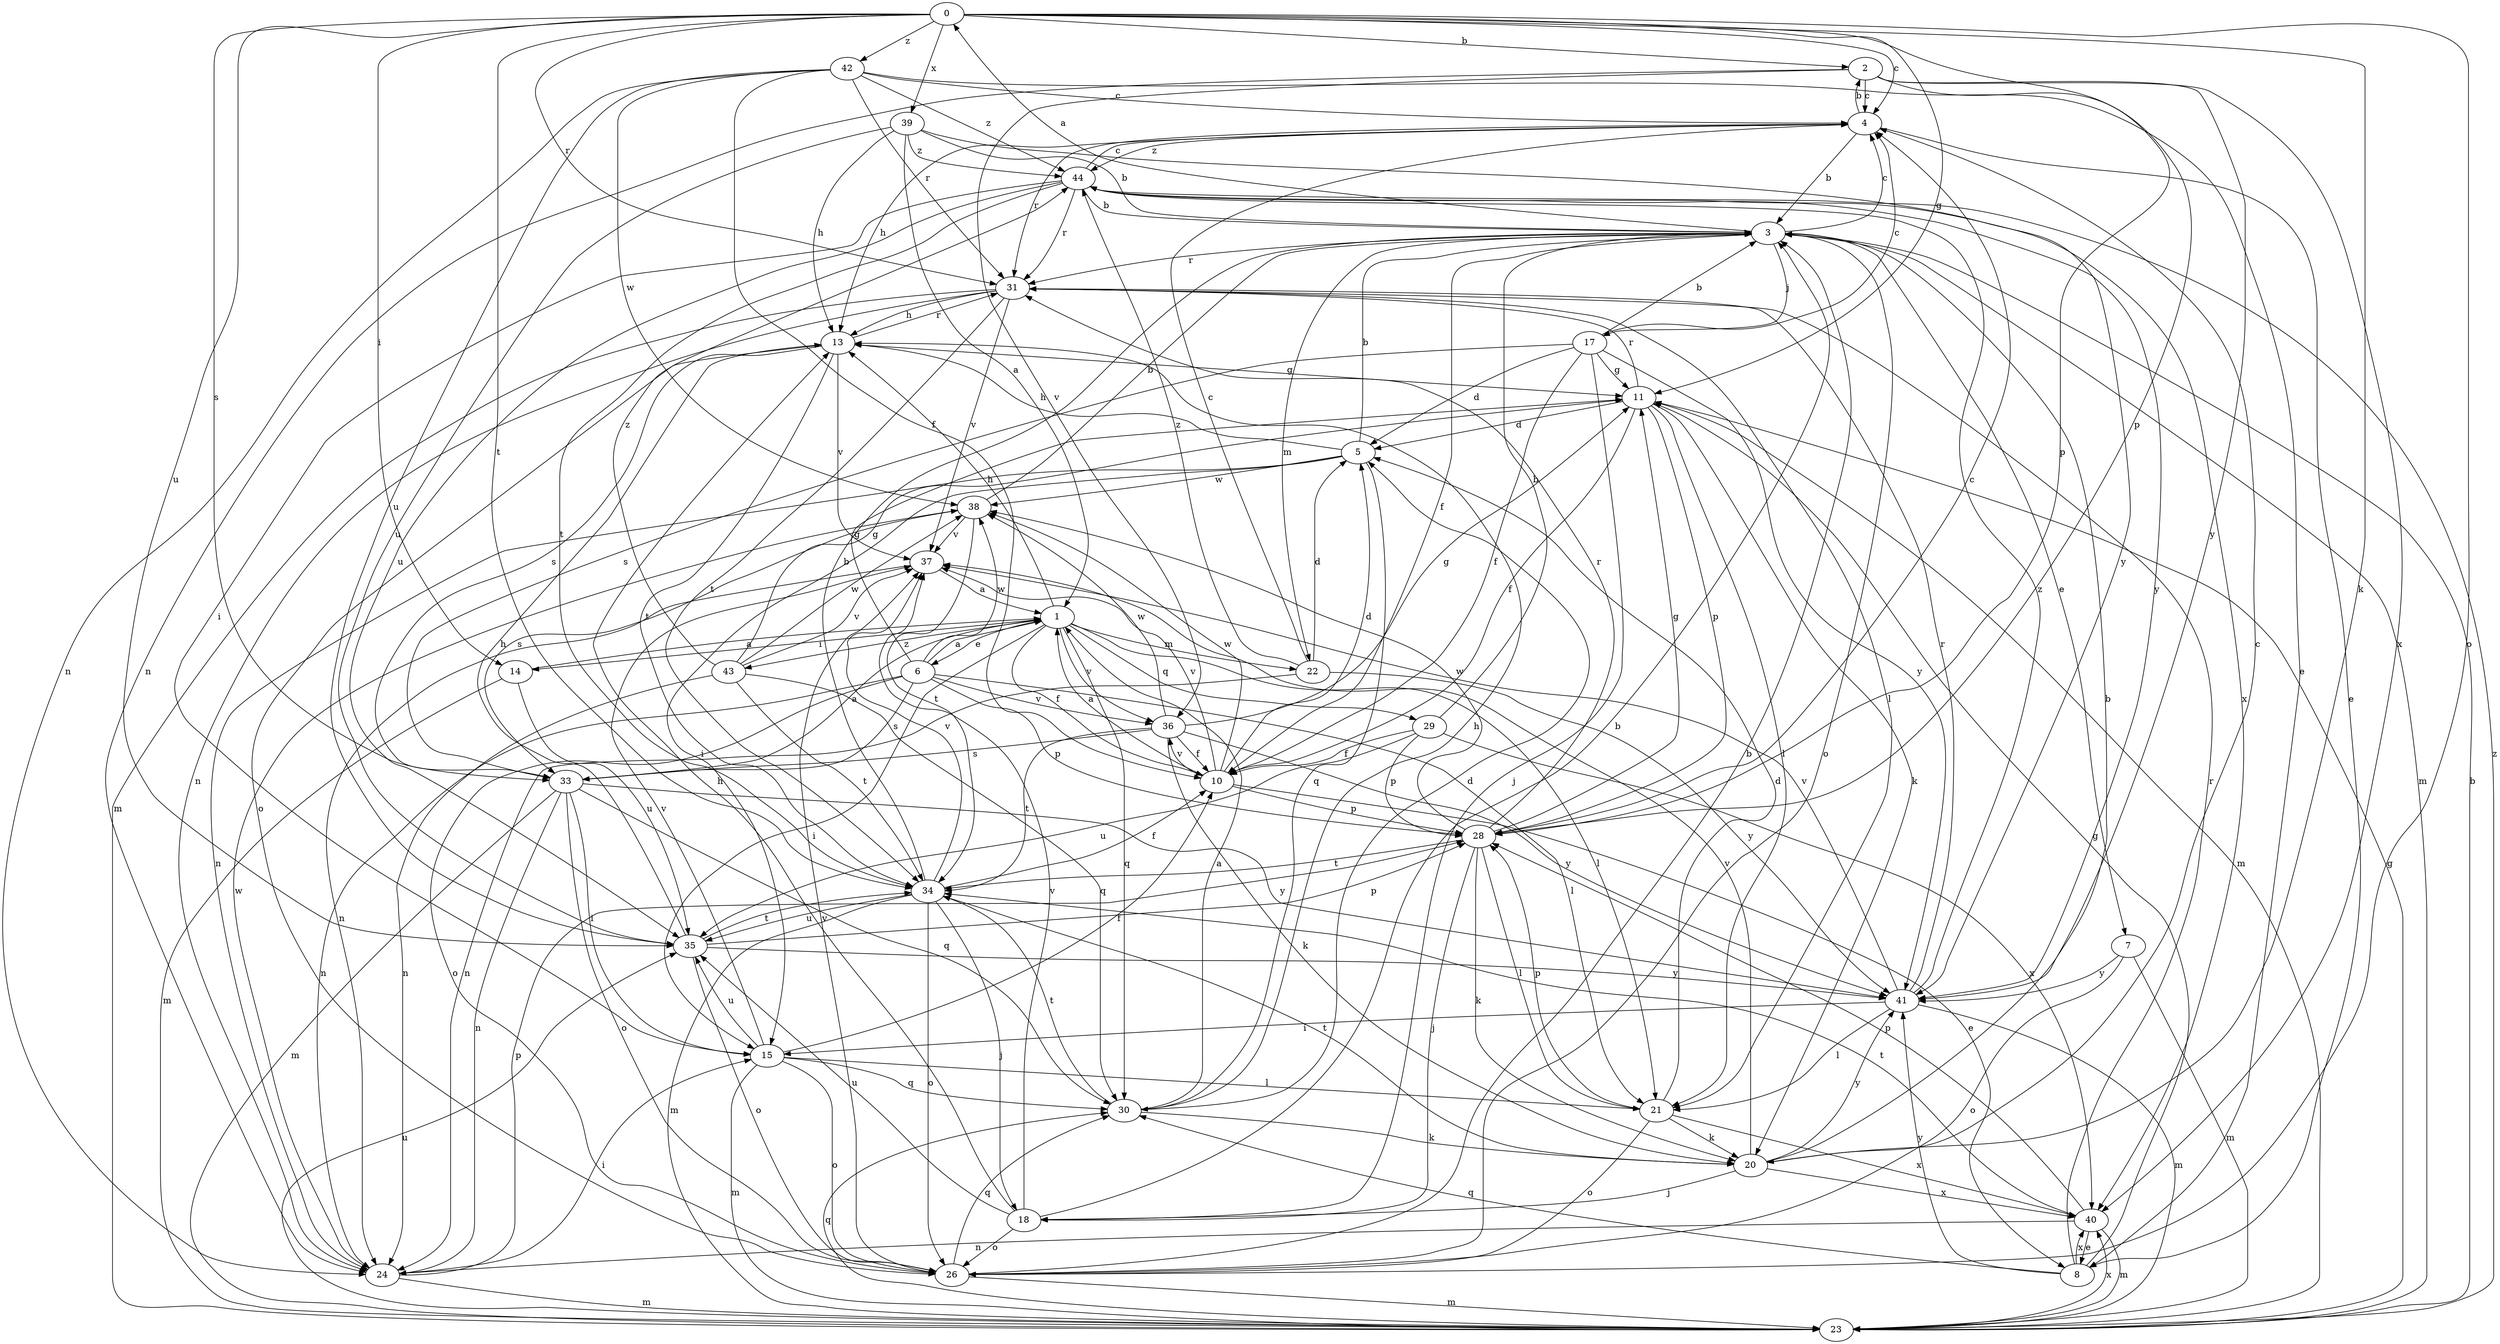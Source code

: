 strict digraph  {
0;
1;
2;
3;
4;
5;
6;
7;
8;
10;
11;
13;
14;
15;
17;
18;
20;
21;
22;
23;
24;
26;
28;
29;
30;
31;
33;
34;
35;
36;
37;
38;
39;
40;
41;
42;
43;
44;
0 -> 2  [label=b];
0 -> 4  [label=c];
0 -> 11  [label=g];
0 -> 14  [label=i];
0 -> 20  [label=k];
0 -> 26  [label=o];
0 -> 28  [label=p];
0 -> 31  [label=r];
0 -> 33  [label=s];
0 -> 34  [label=t];
0 -> 35  [label=u];
0 -> 39  [label=x];
0 -> 42  [label=z];
1 -> 6  [label=e];
1 -> 10  [label=f];
1 -> 13  [label=h];
1 -> 14  [label=i];
1 -> 15  [label=i];
1 -> 21  [label=l];
1 -> 22  [label=m];
1 -> 29  [label=q];
1 -> 30  [label=q];
1 -> 36  [label=v];
1 -> 43  [label=z];
2 -> 4  [label=c];
2 -> 24  [label=n];
2 -> 28  [label=p];
2 -> 36  [label=v];
2 -> 40  [label=x];
2 -> 41  [label=y];
3 -> 0  [label=a];
3 -> 4  [label=c];
3 -> 7  [label=e];
3 -> 10  [label=f];
3 -> 17  [label=j];
3 -> 22  [label=m];
3 -> 23  [label=m];
3 -> 26  [label=o];
3 -> 31  [label=r];
4 -> 2  [label=b];
4 -> 3  [label=b];
4 -> 8  [label=e];
4 -> 13  [label=h];
4 -> 31  [label=r];
4 -> 44  [label=z];
5 -> 3  [label=b];
5 -> 13  [label=h];
5 -> 15  [label=i];
5 -> 24  [label=n];
5 -> 30  [label=q];
5 -> 38  [label=w];
6 -> 1  [label=a];
6 -> 11  [label=g];
6 -> 21  [label=l];
6 -> 24  [label=n];
6 -> 26  [label=o];
6 -> 28  [label=p];
6 -> 33  [label=s];
6 -> 36  [label=v];
6 -> 38  [label=w];
7 -> 23  [label=m];
7 -> 26  [label=o];
7 -> 41  [label=y];
8 -> 11  [label=g];
8 -> 30  [label=q];
8 -> 31  [label=r];
8 -> 40  [label=x];
8 -> 41  [label=y];
10 -> 1  [label=a];
10 -> 5  [label=d];
10 -> 8  [label=e];
10 -> 28  [label=p];
10 -> 36  [label=v];
10 -> 37  [label=v];
10 -> 38  [label=w];
11 -> 5  [label=d];
11 -> 10  [label=f];
11 -> 20  [label=k];
11 -> 21  [label=l];
11 -> 23  [label=m];
11 -> 28  [label=p];
11 -> 31  [label=r];
13 -> 11  [label=g];
13 -> 26  [label=o];
13 -> 31  [label=r];
13 -> 33  [label=s];
13 -> 34  [label=t];
13 -> 37  [label=v];
14 -> 1  [label=a];
14 -> 23  [label=m];
14 -> 35  [label=u];
15 -> 10  [label=f];
15 -> 21  [label=l];
15 -> 23  [label=m];
15 -> 26  [label=o];
15 -> 30  [label=q];
15 -> 35  [label=u];
15 -> 37  [label=v];
17 -> 3  [label=b];
17 -> 4  [label=c];
17 -> 5  [label=d];
17 -> 10  [label=f];
17 -> 11  [label=g];
17 -> 18  [label=j];
17 -> 33  [label=s];
17 -> 41  [label=y];
18 -> 3  [label=b];
18 -> 13  [label=h];
18 -> 26  [label=o];
18 -> 35  [label=u];
18 -> 37  [label=v];
20 -> 3  [label=b];
20 -> 4  [label=c];
20 -> 18  [label=j];
20 -> 34  [label=t];
20 -> 37  [label=v];
20 -> 40  [label=x];
20 -> 41  [label=y];
21 -> 5  [label=d];
21 -> 20  [label=k];
21 -> 26  [label=o];
21 -> 28  [label=p];
21 -> 40  [label=x];
22 -> 4  [label=c];
22 -> 5  [label=d];
22 -> 24  [label=n];
22 -> 41  [label=y];
22 -> 44  [label=z];
23 -> 3  [label=b];
23 -> 11  [label=g];
23 -> 30  [label=q];
23 -> 35  [label=u];
23 -> 40  [label=x];
23 -> 44  [label=z];
24 -> 15  [label=i];
24 -> 23  [label=m];
24 -> 28  [label=p];
24 -> 38  [label=w];
26 -> 3  [label=b];
26 -> 23  [label=m];
26 -> 30  [label=q];
26 -> 37  [label=v];
28 -> 4  [label=c];
28 -> 11  [label=g];
28 -> 18  [label=j];
28 -> 20  [label=k];
28 -> 21  [label=l];
28 -> 31  [label=r];
28 -> 34  [label=t];
28 -> 38  [label=w];
29 -> 3  [label=b];
29 -> 10  [label=f];
29 -> 28  [label=p];
29 -> 35  [label=u];
29 -> 40  [label=x];
30 -> 1  [label=a];
30 -> 5  [label=d];
30 -> 13  [label=h];
30 -> 20  [label=k];
30 -> 34  [label=t];
31 -> 13  [label=h];
31 -> 21  [label=l];
31 -> 23  [label=m];
31 -> 24  [label=n];
31 -> 34  [label=t];
31 -> 37  [label=v];
33 -> 1  [label=a];
33 -> 15  [label=i];
33 -> 23  [label=m];
33 -> 24  [label=n];
33 -> 26  [label=o];
33 -> 30  [label=q];
33 -> 41  [label=y];
34 -> 3  [label=b];
34 -> 10  [label=f];
34 -> 18  [label=j];
34 -> 23  [label=m];
34 -> 26  [label=o];
34 -> 35  [label=u];
34 -> 37  [label=v];
35 -> 13  [label=h];
35 -> 26  [label=o];
35 -> 28  [label=p];
35 -> 34  [label=t];
35 -> 41  [label=y];
36 -> 10  [label=f];
36 -> 11  [label=g];
36 -> 20  [label=k];
36 -> 33  [label=s];
36 -> 34  [label=t];
36 -> 38  [label=w];
36 -> 41  [label=y];
37 -> 1  [label=a];
37 -> 24  [label=n];
38 -> 3  [label=b];
38 -> 33  [label=s];
38 -> 34  [label=t];
38 -> 37  [label=v];
39 -> 1  [label=a];
39 -> 3  [label=b];
39 -> 13  [label=h];
39 -> 35  [label=u];
39 -> 41  [label=y];
39 -> 44  [label=z];
40 -> 8  [label=e];
40 -> 23  [label=m];
40 -> 24  [label=n];
40 -> 28  [label=p];
40 -> 34  [label=t];
41 -> 15  [label=i];
41 -> 21  [label=l];
41 -> 23  [label=m];
41 -> 31  [label=r];
41 -> 37  [label=v];
41 -> 44  [label=z];
42 -> 4  [label=c];
42 -> 8  [label=e];
42 -> 10  [label=f];
42 -> 24  [label=n];
42 -> 31  [label=r];
42 -> 35  [label=u];
42 -> 38  [label=w];
42 -> 44  [label=z];
43 -> 11  [label=g];
43 -> 24  [label=n];
43 -> 30  [label=q];
43 -> 34  [label=t];
43 -> 37  [label=v];
43 -> 38  [label=w];
43 -> 44  [label=z];
44 -> 3  [label=b];
44 -> 4  [label=c];
44 -> 15  [label=i];
44 -> 31  [label=r];
44 -> 34  [label=t];
44 -> 35  [label=u];
44 -> 40  [label=x];
44 -> 41  [label=y];
}
